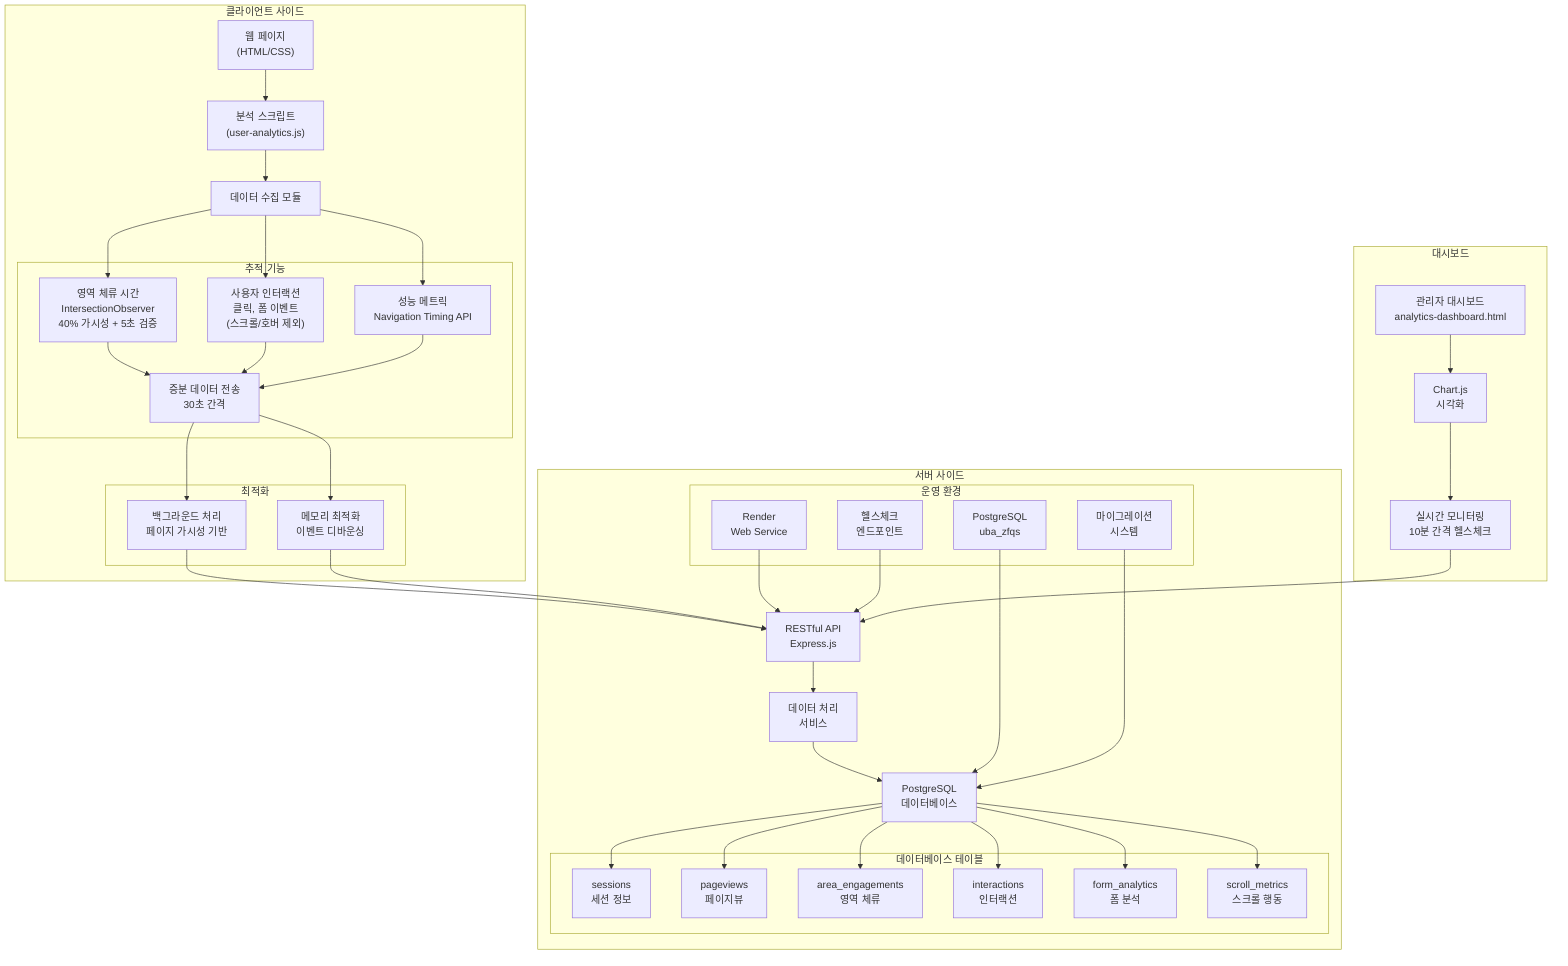 graph TB
    subgraph "클라이언트 사이드"
        A["웹 페이지<br/>(HTML/CSS)"]
        B["분석 스크립트<br/>(user-analytics.js)"]
        C["데이터 수집 모듈"]
        
        subgraph "추적 기능"
            D["영역 체류 시간<br/>IntersectionObserver<br/>40% 가시성 + 5초 검증"]
            E["사용자 인터랙션<br/>클릭, 폼 이벤트<br/>(스크롤/호버 제외)"]
            F["성능 메트릭<br/>Navigation Timing API"]
            G["증분 데이터 전송<br/>30초 간격"]
        end
        
        subgraph "최적화"
            H["백그라운드 처리<br/>페이지 가시성 기반"]
            I["메모리 최적화<br/>이벤트 디바운싱"]
        end
    end

    subgraph "서버 사이드"
        J["RESTful API<br/>Express.js"]
        K["데이터 처리<br/>서비스"]
        L["PostgreSQL<br/>데이터베이스"]
        
        subgraph "데이터베이스 테이블"
            M["sessions<br/>세션 정보"]
            N["pageviews<br/>페이지뷰"]
            O["area_engagements<br/>영역 체류"]
            P["interactions<br/>인터랙션"]
            Q["form_analytics<br/>폼 분석"]
            R["scroll_metrics<br/>스크롤 행동"]
        end
        
        subgraph "운영 환경"
            S["Render<br/>Web Service"]
            T["PostgreSQL<br/>uba_zfqs"]
            U["마이그레이션<br/>시스템"]
            V["헬스체크<br/>엔드포인트"]
        end
    end

    subgraph "대시보드"
        W["관리자 대시보드<br/>analytics-dashboard.html"]
        X["Chart.js<br/>시각화"]
        Y["실시간 모니터링<br/>10분 간격 헬스체크"]
    end

    A --> B
    B --> C
    C --> D & E & F
    D & E & F --> G
    G --> H & I
    H & I --> J
    J --> K
    K --> L
    L --> M & N & O & P & Q & R
    S --> J
    T --> L
    U --> L
    V --> J
    W --> X
    X --> Y
    Y --> J